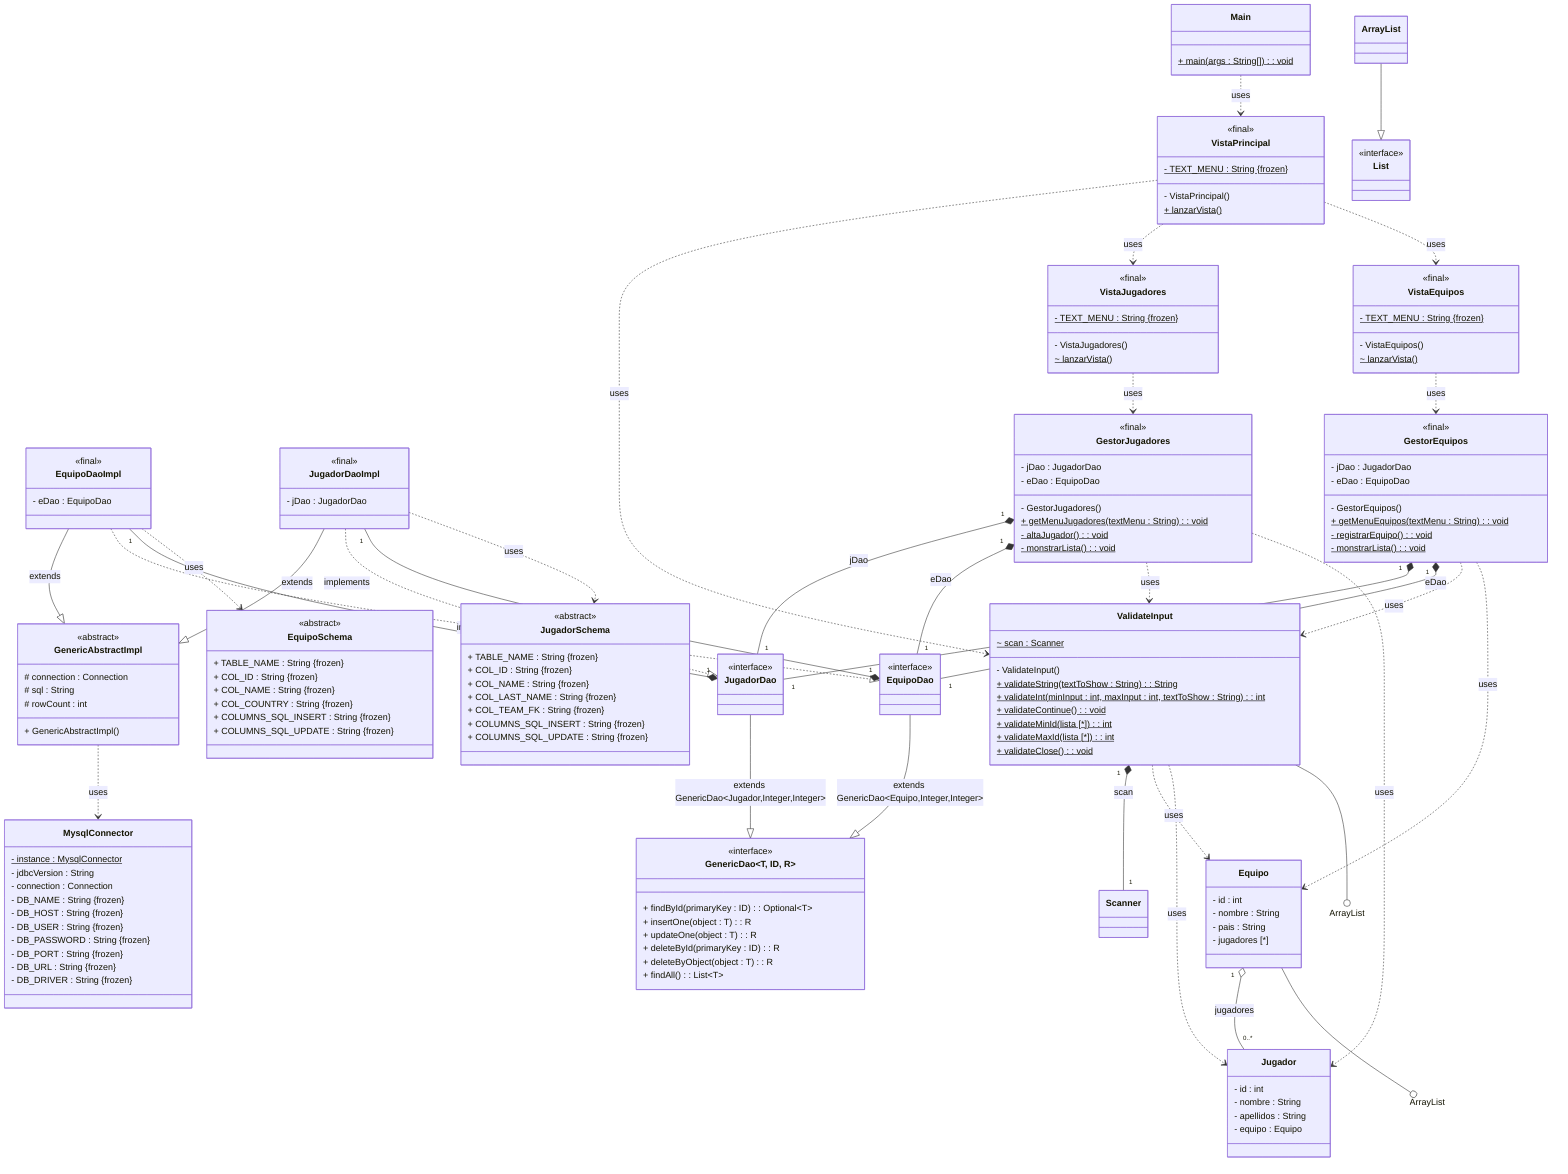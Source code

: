 classDiagram
direction TB

    class Equipo {
        - id : int
        - nombre : String
        - pais : String
        - jugadores [*]
    }

    class Jugador {
        - id : int
        - nombre : String
        - apellidos : String
        - equipo : Equipo
    }

    class GenericDao~T, ID, R~ {
        <<interface>>
        + findById(primaryKey : ID): Optional~T~
        + insertOne(object : T): R
        + updateOne(object : T): R
        + deleteById(primaryKey : ID): R
        + deleteByObject(object : T): R
        + findAll(): List~T~
    }

    class EquipoDao
    <<interface>> EquipoDao

    class JugadorDao
    <<interface>> JugadorDao

    class GenericAbstractImpl {
        <<abstract>>
        # connection : Connection
        # sql        : String
        # rowCount   : int
        + GenericAbstractImpl()
    }

    class EquipoDaoImpl {
        <<final>>
        - eDao : EquipoDao
    }

    class JugadorDaoImpl {
        <<final>>
         - jDao : JugadorDao
    }

    class EquipoSchema {
        <<abstract>>
        + TABLE_NAME : String #123;frozen#125;
        + COL_ID : String #123;frozen#125;
        + COL_NAME : String #123;frozen#125;
        + COL_COUNTRY : String #123;frozen#125;
        + COLUMNS_SQL_INSERT : String #123;frozen#125;
        + COLUMNS_SQL_UPDATE : String #123;frozen#125;
    }

    class JugadorSchema {
        <<abstract>>
        + TABLE_NAME : String #123;frozen#125;
        + COL_ID : String #123;frozen#125;
        + COL_NAME : String #123;frozen#125;
        + COL_LAST_NAME : String #123;frozen#125;
        + COL_TEAM_FK : String #123;frozen#125;
        + COLUMNS_SQL_INSERT : String #123;frozen#125;
        + COLUMNS_SQL_UPDATE : String #123;frozen#125;
    }

    class GestorEquipos {
        <<final>>
        - jDao : JugadorDao
        - eDao : EquipoDao
        - GestorEquipos()
        + getMenuEquipos(textMenu : String): void$
        - registrarEquipo(): void$
        - monstrarLista(): void$
    }

    class GestorJugadores {
        <<final>>
        - jDao : JugadorDao
        - eDao : EquipoDao
        - GestorJugadores()
        + getMenuJugadores(textMenu : String): void$
        - altaJugador(): void$
        - monstrarLista(): void$
    }

    class ValidateInput {
        ~ scan : Scanner$
        - ValidateInput()
        + validateString(textToShow : String) : String$
        + validateInt(minInput : int, maxInput : int, textToShow : String) : int$
        + validateContinue() : void$
        + validateMinId(lista [*]) : int$
        + validateMaxId(lista [*]) : int$
        + validateClose() : void$
    }

    class MysqlConnector {
        - instance : MysqlConnector $
        - jdbcVersion : String
        - connection : Connection
        - DB_NAME : String      #123;frozen#125;
        - DB_HOST : String      #123;frozen#125;
        - DB_USER : String      #123;frozen#125;
        - DB_PASSWORD : String  #123;frozen#125;
        - DB_PORT : String      #123;frozen#125;
        - DB_URL : String       #123;frozen#125;
        - DB_DRIVER : String    #123;frozen#125;
    }

    class VistaEquipos {
        <<final>>
        - TEXT_MENU : String #123;frozen#125;$
        - VistaEquipos()
        ~ lanzarVista()$
    }

    class VistaJugadores {
        <<final>>
        - TEXT_MENU : String #123;frozen#125;$
        - VistaJugadores()
        ~ lanzarVista()$
    }

    class VistaPrincipal {
        <<final>>
        - TEXT_MENU : String #123;frozen#125;$
        - VistaPrincipal()
        + lanzarVista()$
    }

    class Main {
        + main(args : String[]) : void$
    }

    class List
    <<interface>> List

    class ArrayList



    Equipo "1" o-- "0..*" Jugador : jugadores
    Equipo --() ArrayList

    ArrayList --|> List

    EquipoDao --|> GenericDao   : extends GenericDao<<?>Equipo,Integer,Integer>
    JugadorDao --|> GenericDao  : extends GenericDao<<?>Jugador,Integer,Integer>

    EquipoDaoImpl --|> GenericAbstractImpl  : extends
    JugadorDaoImpl --|> GenericAbstractImpl : extends

    EquipoDaoImpl ..|> EquipoDao    : implements
    JugadorDaoImpl ..|> JugadorDao  : implements

    EquipoDaoImpl "1" --* "1" JugadorDao : jDao
    JugadorDaoImpl "1" --* "1" EquipoDao : eDao

    GenericAbstractImpl ..> MysqlConnector : uses

    EquipoDaoImpl ..> EquipoSchema      : uses
    JugadorDaoImpl ..> JugadorSchema    : uses

    GestorEquipos "1" *-- "1" JugadorDao    : jDao
    GestorEquipos "1" *-- "1" EquipoDao     : eDao
    GestorEquipos ..> ValidateInput : uses
    GestorEquipos ..> Equipo        : uses

    GestorJugadores "1" *-- "1" JugadorDao  : jDao
    GestorJugadores "1" *-- "1" EquipoDao   : eDao
    GestorJugadores ..> ValidateInput   : uses
    GestorJugadores ..> Jugador         : uses

    VistaEquipos ..> GestorEquipos : uses
    VistaJugadores ..> GestorJugadores  : uses
    VistaPrincipal ..> ValidateInput    : uses
    VistaPrincipal ..> VistaJugadores   : uses
    VistaPrincipal ..> VistaEquipos     : uses

    ValidateInput "1" *-- "1" Scanner   : scan
    ValidateInput ..> Equipo    : uses
    ValidateInput ..> Jugador   : uses
    ValidateInput --() ArrayList

    Main ..> VistaPrincipal : uses